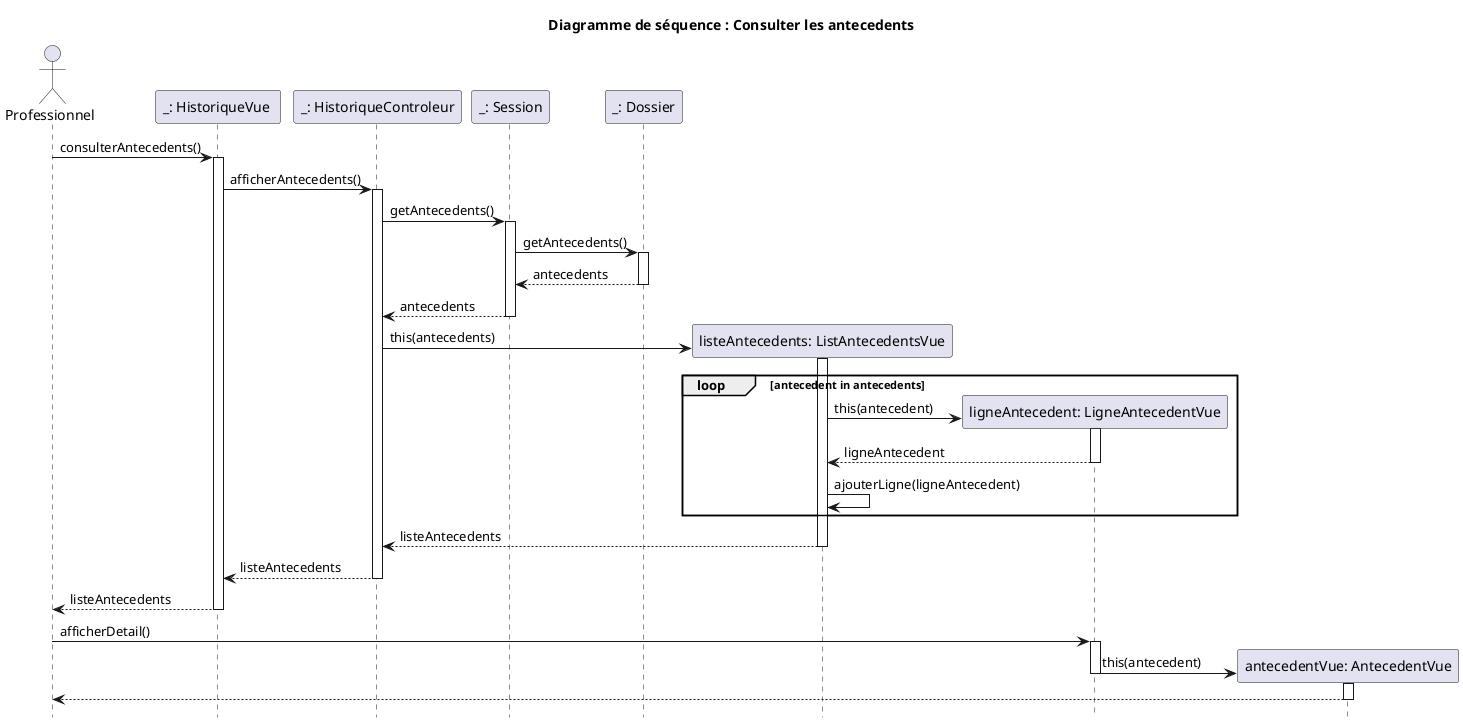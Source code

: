 @startuml

title Diagramme de séquence : Consulter les antecedents
hide footbox

actor "Professionnel" as pro

participant "_: HistoriqueVue " as hv
pro -> hv : consulterAntecedents()
activate hv
    participant "_: HistoriqueControleur" as hc
    hv -> hc : afficherAntecedents()
    activate hc
    participant "_: Session" as ssn
    hc -> ssn : getAntecedents()
    activate ssn
        participant "_: Dossier" as dsr
        ssn -> dsr : getAntecedents()
        activate dsr
        dsr --> ssn : antecedents
        deactivate dsr
    ssn --> hc : antecedents
    deactivate ssn
    create participant "listeAntecedents: ListAntecedentsVue" as laf
    hc -> laf: this(antecedents)
    activate laf
    loop antecedent in antecedents
        create participant "ligneAntecedent: LigneAntecedentVue" as lf
            laf -> lf : this(antecedent)
            activate lf
            lf --> laf : ligneAntecedent
            deactivate lf
        laf -> laf : ajouterLigne(ligneAntecedent)
    end
    laf --> hc : listeAntecedents
    deactivate laf
    hc --> hv : listeAntecedents
    deactivate hc
    hv --> pro : listeAntecedents
deactivate hv

pro -> lf : afficherDetail()
activate lf
create participant "antecedentVue: AntecedentVue" as af
    lf -> af: this(antecedent)
    deactivate lf
    activate af
    af --> pro 
    deactivate af

@enduml